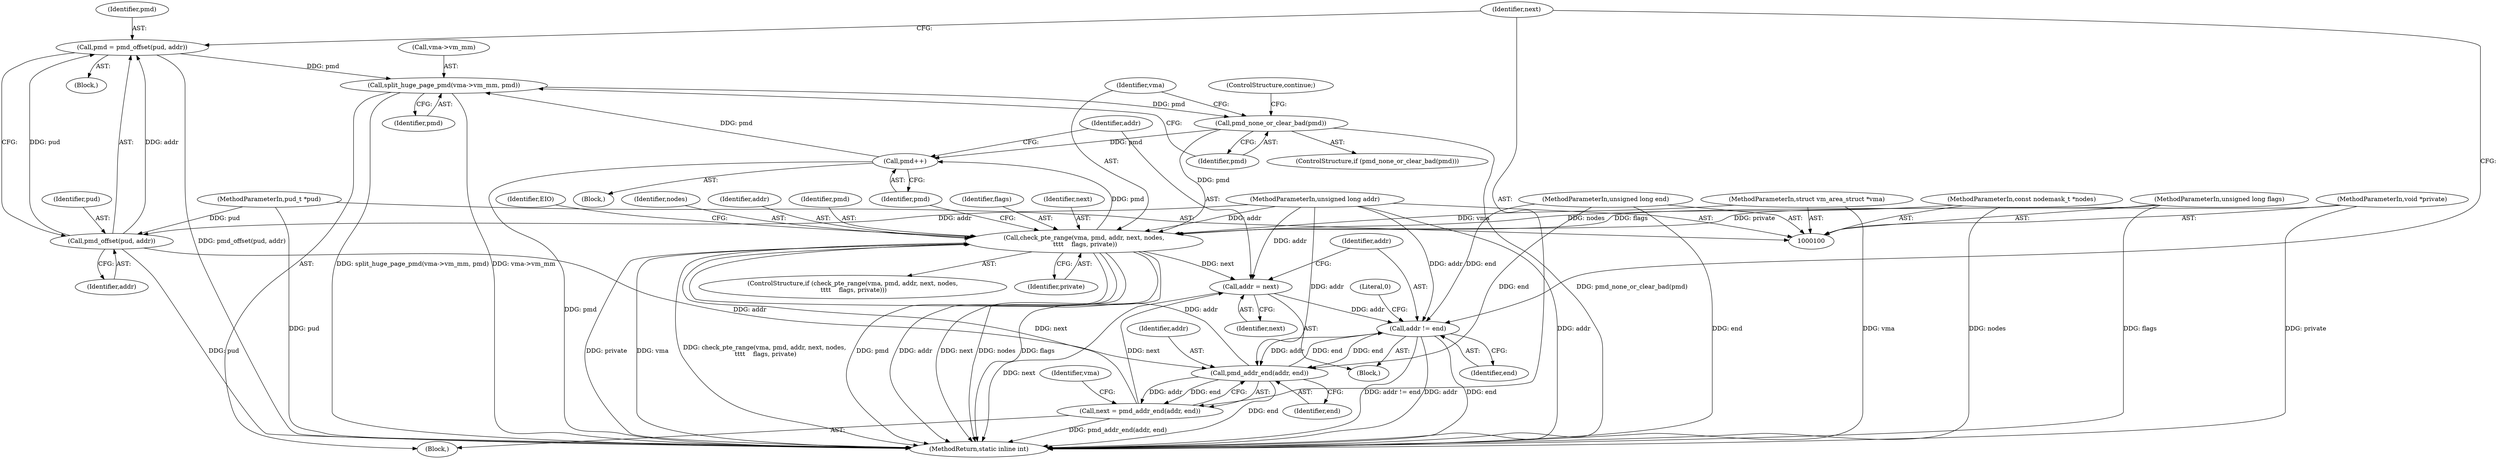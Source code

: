 digraph "1_linux_4a1d704194a441bf83c636004a479e01360ec850_7@pointer" {
"1000123" [label="(Call,split_huge_page_pmd(vma->vm_mm, pmd))"];
"1000111" [label="(Call,pmd = pmd_offset(pud, addr))"];
"1000113" [label="(Call,pmd_offset(pud, addr))"];
"1000102" [label="(MethodParameterIn,pud_t *pud)"];
"1000103" [label="(MethodParameterIn,unsigned long addr)"];
"1000145" [label="(Call,pmd++)"];
"1000129" [label="(Call,pmd_none_or_clear_bad(pmd))"];
"1000123" [label="(Call,split_huge_page_pmd(vma->vm_mm, pmd))"];
"1000133" [label="(Call,check_pte_range(vma, pmd, addr, next, nodes,\n \t\t\t\t    flags, private))"];
"1000101" [label="(MethodParameterIn,struct vm_area_struct *vma)"];
"1000120" [label="(Call,pmd_addr_end(addr, end))"];
"1000151" [label="(Call,addr != end)"];
"1000148" [label="(Call,addr = next)"];
"1000118" [label="(Call,next = pmd_addr_end(addr, end))"];
"1000104" [label="(MethodParameterIn,unsigned long end)"];
"1000105" [label="(MethodParameterIn,const nodemask_t *nodes)"];
"1000106" [label="(MethodParameterIn,unsigned long flags)"];
"1000107" [label="(MethodParameterIn,void *private)"];
"1000101" [label="(MethodParameterIn,struct vm_area_struct *vma)"];
"1000117" [label="(Block,)"];
"1000119" [label="(Identifier,next)"];
"1000138" [label="(Identifier,nodes)"];
"1000105" [label="(MethodParameterIn,const nodemask_t *nodes)"];
"1000140" [label="(Identifier,private)"];
"1000153" [label="(Identifier,end)"];
"1000156" [label="(MethodReturn,static inline int)"];
"1000108" [label="(Block,)"];
"1000115" [label="(Identifier,addr)"];
"1000123" [label="(Call,split_huge_page_pmd(vma->vm_mm, pmd))"];
"1000103" [label="(MethodParameterIn,unsigned long addr)"];
"1000118" [label="(Call,next = pmd_addr_end(addr, end))"];
"1000155" [label="(Literal,0)"];
"1000136" [label="(Identifier,addr)"];
"1000129" [label="(Call,pmd_none_or_clear_bad(pmd))"];
"1000135" [label="(Identifier,pmd)"];
"1000150" [label="(Identifier,next)"];
"1000113" [label="(Call,pmd_offset(pud, addr))"];
"1000151" [label="(Call,addr != end)"];
"1000147" [label="(Block,)"];
"1000111" [label="(Call,pmd = pmd_offset(pud, addr))"];
"1000106" [label="(MethodParameterIn,unsigned long flags)"];
"1000112" [label="(Identifier,pmd)"];
"1000131" [label="(ControlStructure,continue;)"];
"1000133" [label="(Call,check_pte_range(vma, pmd, addr, next, nodes,\n \t\t\t\t    flags, private))"];
"1000107" [label="(MethodParameterIn,void *private)"];
"1000134" [label="(Identifier,vma)"];
"1000145" [label="(Call,pmd++)"];
"1000149" [label="(Identifier,addr)"];
"1000122" [label="(Identifier,end)"];
"1000104" [label="(MethodParameterIn,unsigned long end)"];
"1000128" [label="(ControlStructure,if (pmd_none_or_clear_bad(pmd)))"];
"1000152" [label="(Identifier,addr)"];
"1000102" [label="(MethodParameterIn,pud_t *pud)"];
"1000132" [label="(ControlStructure,if (check_pte_range(vma, pmd, addr, next, nodes,\n \t\t\t\t    flags, private)))"];
"1000125" [label="(Identifier,vma)"];
"1000139" [label="(Identifier,flags)"];
"1000120" [label="(Call,pmd_addr_end(addr, end))"];
"1000137" [label="(Identifier,next)"];
"1000127" [label="(Identifier,pmd)"];
"1000148" [label="(Call,addr = next)"];
"1000114" [label="(Identifier,pud)"];
"1000146" [label="(Identifier,pmd)"];
"1000130" [label="(Identifier,pmd)"];
"1000143" [label="(Identifier,EIO)"];
"1000121" [label="(Identifier,addr)"];
"1000124" [label="(Call,vma->vm_mm)"];
"1000144" [label="(Block,)"];
"1000123" -> "1000117"  [label="AST: "];
"1000123" -> "1000127"  [label="CFG: "];
"1000124" -> "1000123"  [label="AST: "];
"1000127" -> "1000123"  [label="AST: "];
"1000130" -> "1000123"  [label="CFG: "];
"1000123" -> "1000156"  [label="DDG: vma->vm_mm"];
"1000123" -> "1000156"  [label="DDG: split_huge_page_pmd(vma->vm_mm, pmd)"];
"1000111" -> "1000123"  [label="DDG: pmd"];
"1000145" -> "1000123"  [label="DDG: pmd"];
"1000123" -> "1000129"  [label="DDG: pmd"];
"1000111" -> "1000108"  [label="AST: "];
"1000111" -> "1000113"  [label="CFG: "];
"1000112" -> "1000111"  [label="AST: "];
"1000113" -> "1000111"  [label="AST: "];
"1000119" -> "1000111"  [label="CFG: "];
"1000111" -> "1000156"  [label="DDG: pmd_offset(pud, addr)"];
"1000113" -> "1000111"  [label="DDG: pud"];
"1000113" -> "1000111"  [label="DDG: addr"];
"1000113" -> "1000115"  [label="CFG: "];
"1000114" -> "1000113"  [label="AST: "];
"1000115" -> "1000113"  [label="AST: "];
"1000113" -> "1000156"  [label="DDG: pud"];
"1000102" -> "1000113"  [label="DDG: pud"];
"1000103" -> "1000113"  [label="DDG: addr"];
"1000113" -> "1000120"  [label="DDG: addr"];
"1000102" -> "1000100"  [label="AST: "];
"1000102" -> "1000156"  [label="DDG: pud"];
"1000103" -> "1000100"  [label="AST: "];
"1000103" -> "1000156"  [label="DDG: addr"];
"1000103" -> "1000120"  [label="DDG: addr"];
"1000103" -> "1000133"  [label="DDG: addr"];
"1000103" -> "1000148"  [label="DDG: addr"];
"1000103" -> "1000151"  [label="DDG: addr"];
"1000145" -> "1000144"  [label="AST: "];
"1000145" -> "1000146"  [label="CFG: "];
"1000146" -> "1000145"  [label="AST: "];
"1000149" -> "1000145"  [label="CFG: "];
"1000145" -> "1000156"  [label="DDG: pmd"];
"1000129" -> "1000145"  [label="DDG: pmd"];
"1000133" -> "1000145"  [label="DDG: pmd"];
"1000129" -> "1000128"  [label="AST: "];
"1000129" -> "1000130"  [label="CFG: "];
"1000130" -> "1000129"  [label="AST: "];
"1000131" -> "1000129"  [label="CFG: "];
"1000134" -> "1000129"  [label="CFG: "];
"1000129" -> "1000156"  [label="DDG: pmd_none_or_clear_bad(pmd)"];
"1000129" -> "1000133"  [label="DDG: pmd"];
"1000133" -> "1000132"  [label="AST: "];
"1000133" -> "1000140"  [label="CFG: "];
"1000134" -> "1000133"  [label="AST: "];
"1000135" -> "1000133"  [label="AST: "];
"1000136" -> "1000133"  [label="AST: "];
"1000137" -> "1000133"  [label="AST: "];
"1000138" -> "1000133"  [label="AST: "];
"1000139" -> "1000133"  [label="AST: "];
"1000140" -> "1000133"  [label="AST: "];
"1000146" -> "1000133"  [label="CFG: "];
"1000143" -> "1000133"  [label="CFG: "];
"1000133" -> "1000156"  [label="DDG: nodes"];
"1000133" -> "1000156"  [label="DDG: flags"];
"1000133" -> "1000156"  [label="DDG: private"];
"1000133" -> "1000156"  [label="DDG: vma"];
"1000133" -> "1000156"  [label="DDG: check_pte_range(vma, pmd, addr, next, nodes,\n \t\t\t\t    flags, private)"];
"1000133" -> "1000156"  [label="DDG: pmd"];
"1000133" -> "1000156"  [label="DDG: addr"];
"1000133" -> "1000156"  [label="DDG: next"];
"1000101" -> "1000133"  [label="DDG: vma"];
"1000120" -> "1000133"  [label="DDG: addr"];
"1000118" -> "1000133"  [label="DDG: next"];
"1000105" -> "1000133"  [label="DDG: nodes"];
"1000106" -> "1000133"  [label="DDG: flags"];
"1000107" -> "1000133"  [label="DDG: private"];
"1000133" -> "1000148"  [label="DDG: next"];
"1000101" -> "1000100"  [label="AST: "];
"1000101" -> "1000156"  [label="DDG: vma"];
"1000120" -> "1000118"  [label="AST: "];
"1000120" -> "1000122"  [label="CFG: "];
"1000121" -> "1000120"  [label="AST: "];
"1000122" -> "1000120"  [label="AST: "];
"1000118" -> "1000120"  [label="CFG: "];
"1000120" -> "1000156"  [label="DDG: end"];
"1000120" -> "1000118"  [label="DDG: addr"];
"1000120" -> "1000118"  [label="DDG: end"];
"1000151" -> "1000120"  [label="DDG: addr"];
"1000151" -> "1000120"  [label="DDG: end"];
"1000104" -> "1000120"  [label="DDG: end"];
"1000120" -> "1000151"  [label="DDG: end"];
"1000151" -> "1000147"  [label="AST: "];
"1000151" -> "1000153"  [label="CFG: "];
"1000152" -> "1000151"  [label="AST: "];
"1000153" -> "1000151"  [label="AST: "];
"1000119" -> "1000151"  [label="CFG: "];
"1000155" -> "1000151"  [label="CFG: "];
"1000151" -> "1000156"  [label="DDG: end"];
"1000151" -> "1000156"  [label="DDG: addr != end"];
"1000151" -> "1000156"  [label="DDG: addr"];
"1000148" -> "1000151"  [label="DDG: addr"];
"1000104" -> "1000151"  [label="DDG: end"];
"1000148" -> "1000147"  [label="AST: "];
"1000148" -> "1000150"  [label="CFG: "];
"1000149" -> "1000148"  [label="AST: "];
"1000150" -> "1000148"  [label="AST: "];
"1000152" -> "1000148"  [label="CFG: "];
"1000148" -> "1000156"  [label="DDG: next"];
"1000118" -> "1000148"  [label="DDG: next"];
"1000118" -> "1000117"  [label="AST: "];
"1000119" -> "1000118"  [label="AST: "];
"1000125" -> "1000118"  [label="CFG: "];
"1000118" -> "1000156"  [label="DDG: pmd_addr_end(addr, end)"];
"1000104" -> "1000100"  [label="AST: "];
"1000104" -> "1000156"  [label="DDG: end"];
"1000105" -> "1000100"  [label="AST: "];
"1000105" -> "1000156"  [label="DDG: nodes"];
"1000106" -> "1000100"  [label="AST: "];
"1000106" -> "1000156"  [label="DDG: flags"];
"1000107" -> "1000100"  [label="AST: "];
"1000107" -> "1000156"  [label="DDG: private"];
}
